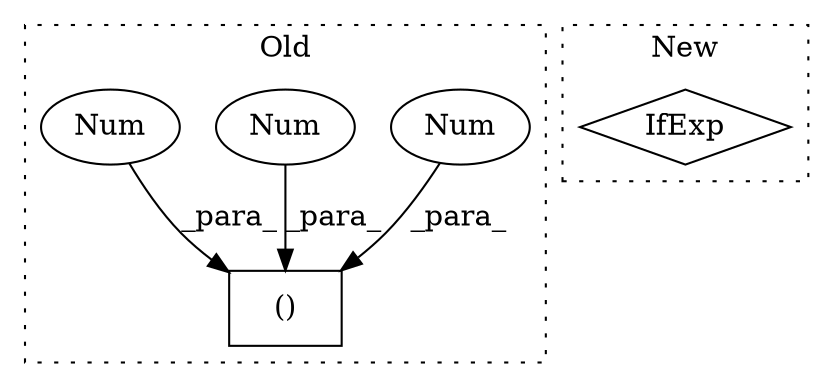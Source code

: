 digraph G {
subgraph cluster0 {
1 [label="()" a="54" s="18351" l="26" shape="box"];
3 [label="Num" a="76" s="18360" l="1" shape="ellipse"];
4 [label="Num" a="76" s="18357" l="1" shape="ellipse"];
5 [label="Num" a="76" s="18367" l="2" shape="ellipse"];
label = "Old";
style="dotted";
}
subgraph cluster1 {
2 [label="IfExp" a="51" s="17515,17543" l="4,6" shape="diamond"];
label = "New";
style="dotted";
}
3 -> 1 [label="_para_"];
4 -> 1 [label="_para_"];
5 -> 1 [label="_para_"];
}